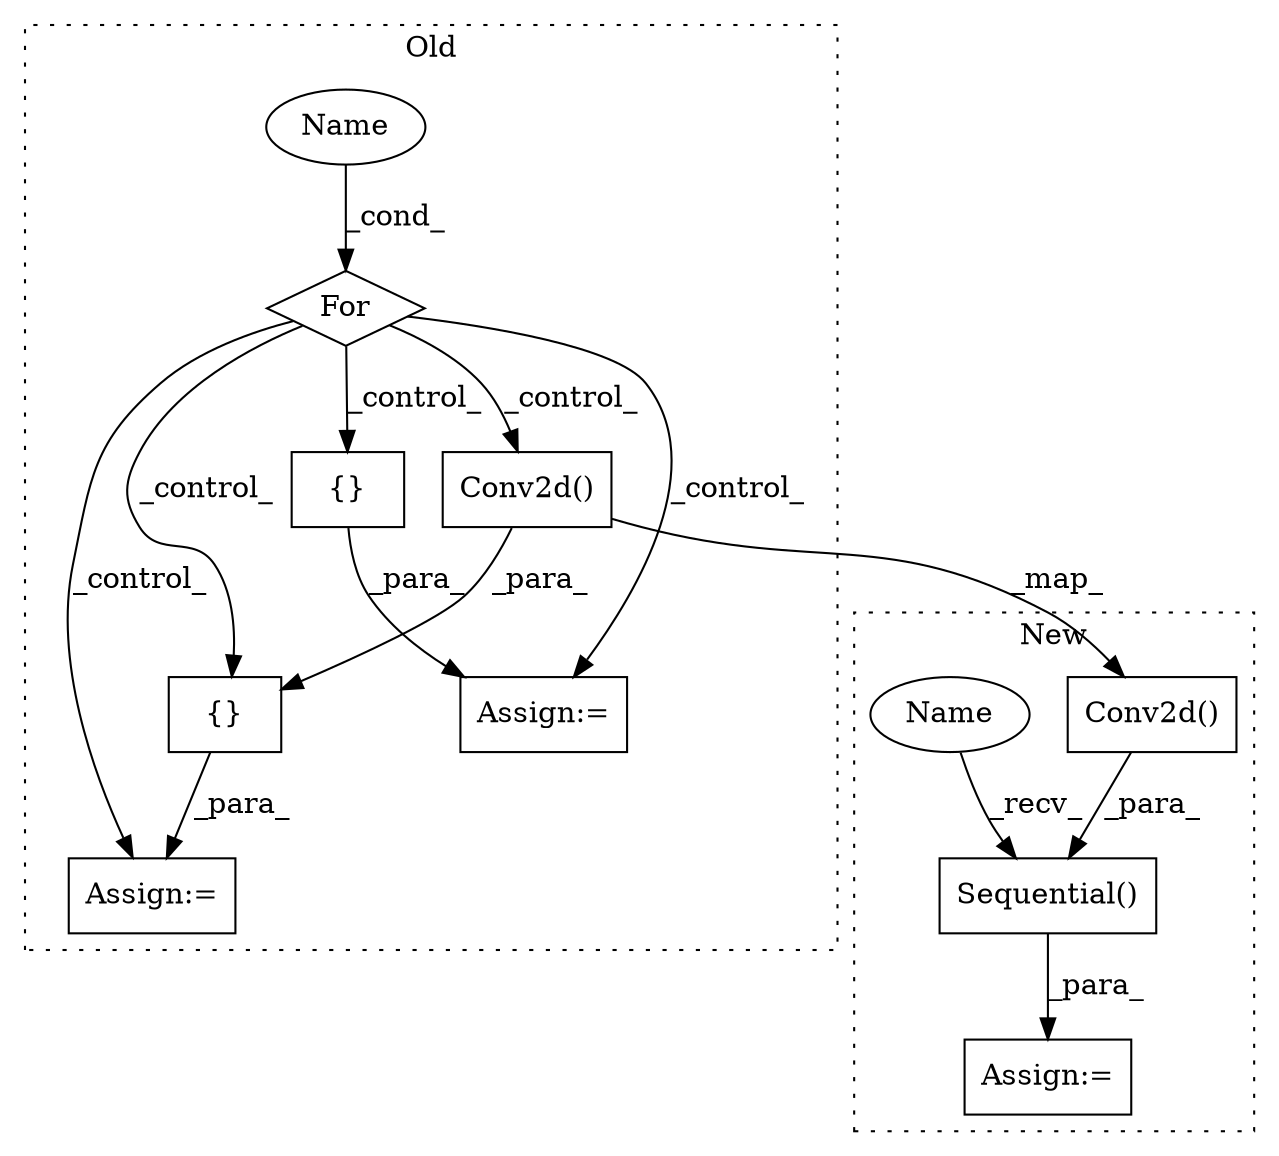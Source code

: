 digraph G {
subgraph cluster0 {
1 [label="For" a="107" s="336,361" l="4,10" shape="diamond"];
4 [label="Assign:=" a="68" s="468" l="4" shape="box"];
5 [label="Name" a="87" s="340" l="1" shape="ellipse"];
6 [label="{}" a="59" s="472,534" l="1,0" shape="box"];
8 [label="Conv2d()" a="75" s="473,507" l="10,27" shape="box"];
9 [label="{}" a="59" s="385,447" l="1,0" shape="box"];
10 [label="Assign:=" a="68" s="381" l="4" shape="box"];
label = "Old";
style="dotted";
}
subgraph cluster1 {
2 [label="Sequential()" a="75" s="695,846" l="27,14" shape="box"];
3 [label="Assign:=" a="68" s="692" l="3" shape="box"];
7 [label="Conv2d()" a="75" s="785,819" l="10,27" shape="box"];
11 [label="Name" a="87" s="695" l="2" shape="ellipse"];
label = "New";
style="dotted";
}
1 -> 9 [label="_control_"];
1 -> 6 [label="_control_"];
1 -> 10 [label="_control_"];
1 -> 4 [label="_control_"];
1 -> 8 [label="_control_"];
2 -> 3 [label="_para_"];
5 -> 1 [label="_cond_"];
6 -> 4 [label="_para_"];
7 -> 2 [label="_para_"];
8 -> 6 [label="_para_"];
8 -> 7 [label="_map_"];
9 -> 10 [label="_para_"];
11 -> 2 [label="_recv_"];
}